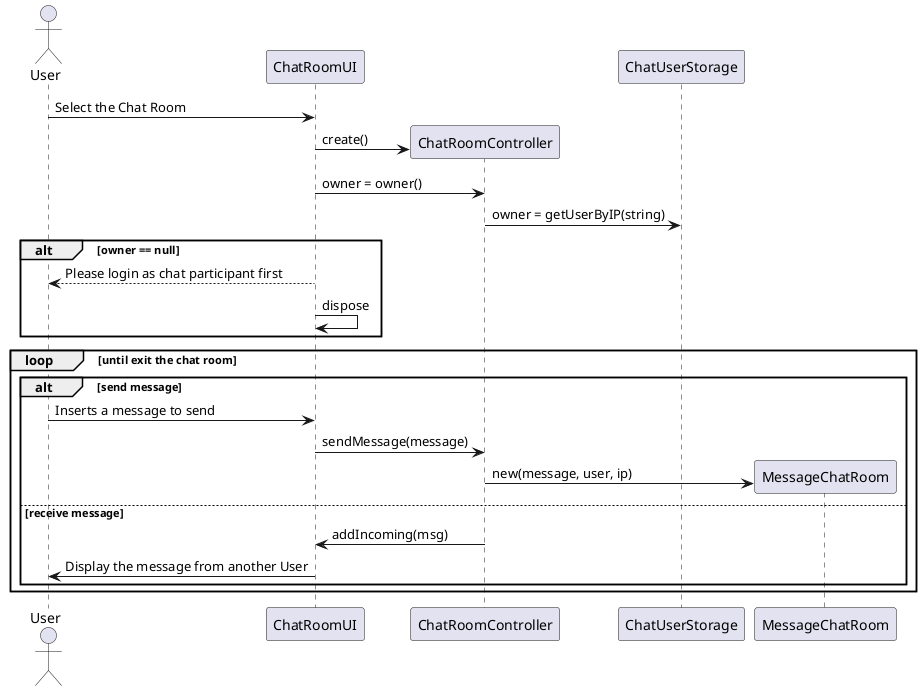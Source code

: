 @startuml design_communicateChatRoom_ipc05.3.png
actor User
participant "ChatRoomUI" as pui
participant "ChatRoomController" as pctrl
participant "ChatUserStorage" as p
participant "MessageChatRoom" as msg


User -> pui : Select the Chat Room

create pctrl
pui -> pctrl: create()

pui -> pctrl : owner = owner()
pctrl -> p : owner = getUserByIP(string)

alt owner == null
    User <-- pui : Please login as chat participant first
    pui -> pui : dispose
end alt

loop until exit the chat room
    alt send message
      User -> pui : Inserts a message to send
      pui -> pctrl : sendMessage(message)

       create msg
       pctrl -> msg : new(message, user, ip)
    
    else receive message
       pctrl -> pui : addIncoming(msg)
      pui -> User : Display the message from another User
    end
  end
@enduml